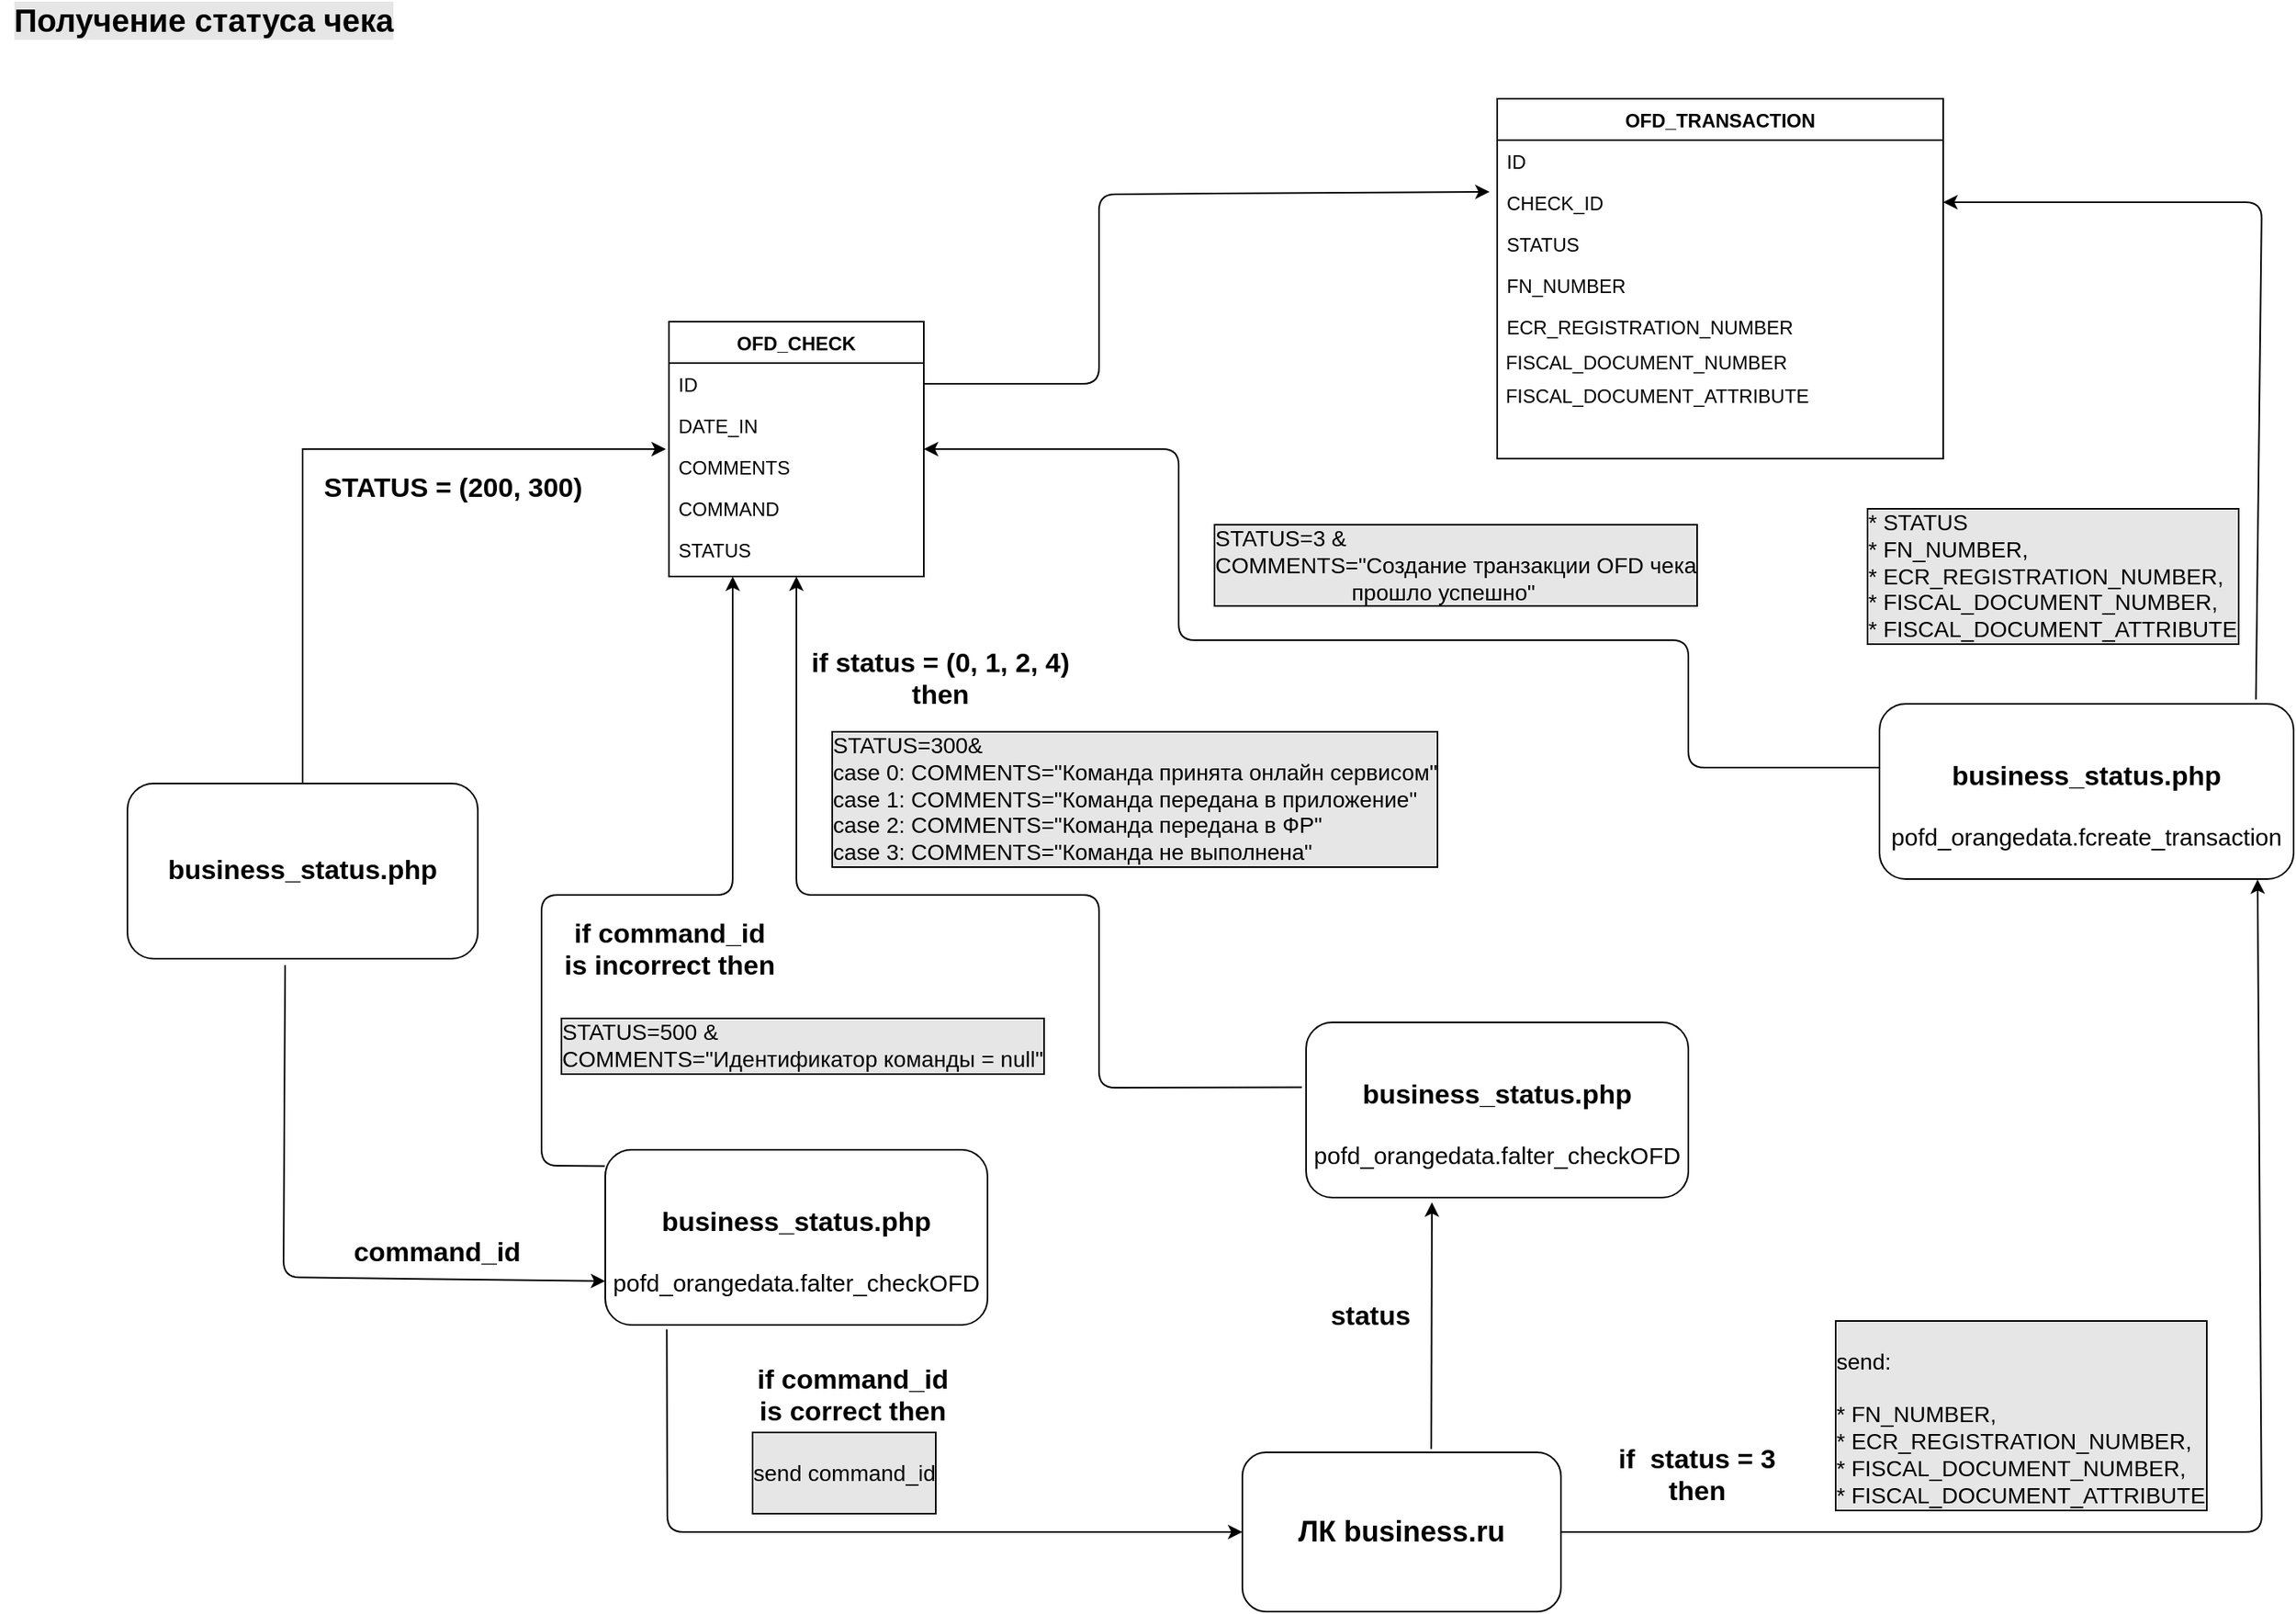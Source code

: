 <mxfile version="12.9.6" type="github"><diagram id="C5RBs43oDa-KdzZeNtuy" name="Page-1"><mxGraphModel dx="866" dy="457" grid="1" gridSize="10" guides="1" tooltips="1" connect="1" arrows="1" fold="1" page="1" pageScale="1" pageWidth="827" pageHeight="1169" math="0" shadow="0"><root><mxCell id="WIyWlLk6GJQsqaUBKTNV-0"/><mxCell id="WIyWlLk6GJQsqaUBKTNV-1" parent="WIyWlLk6GJQsqaUBKTNV-0"/><mxCell id="qi2p8pHKqPYSHHXsWVHH-112" style="edgeStyle=orthogonalEdgeStyle;rounded=0;orthogonalLoop=1;jettySize=auto;html=1;exitX=0.5;exitY=0;exitDx=0;exitDy=0;entryX=-0.012;entryY=0.077;entryDx=0;entryDy=0;entryPerimeter=0;fontSize=12;" edge="1" parent="WIyWlLk6GJQsqaUBKTNV-1" source="qi2p8pHKqPYSHHXsWVHH-23" target="zkfFHV4jXpPFQw0GAbJ--3"><mxGeometry relative="1" as="geometry"/></mxCell><mxCell id="qi2p8pHKqPYSHHXsWVHH-23" value="&lt;div&gt;&lt;br&gt;&lt;/div&gt;&lt;div&gt;&lt;font size=&quot;1&quot;&gt;&lt;b style=&quot;font-size: 17px&quot;&gt;business_status.php&lt;/b&gt;&lt;/font&gt;&lt;/div&gt;&lt;div&gt;&lt;br&gt;&lt;/div&gt;" style="rounded=1;whiteSpace=wrap;html=1;fontSize=15;" vertex="1" parent="WIyWlLk6GJQsqaUBKTNV-1"><mxGeometry x="150" y="550" width="220" height="110" as="geometry"/></mxCell><mxCell id="qi2p8pHKqPYSHHXsWVHH-44" value="&lt;div style=&quot;font-size: 18px&quot;&gt;&lt;b&gt;ЛК business.ru&lt;/b&gt;&lt;/div&gt;" style="rounded=1;whiteSpace=wrap;html=1;fontSize=15;" vertex="1" parent="WIyWlLk6GJQsqaUBKTNV-1"><mxGeometry x="850" y="970" width="200" height="100" as="geometry"/></mxCell><mxCell id="qi2p8pHKqPYSHHXsWVHH-83" value="&lt;div&gt;Получение статуса чека&lt;/div&gt;" style="text;html=1;strokeColor=none;fillColor=none;align=center;verticalAlign=middle;whiteSpace=wrap;rounded=0;labelBackgroundColor=#E6E6E6;fontSize=20;fontStyle=1" vertex="1" parent="WIyWlLk6GJQsqaUBKTNV-1"><mxGeometry x="70" y="60" width="256" height="20" as="geometry"/></mxCell><mxCell id="qi2p8pHKqPYSHHXsWVHH-106" value="" style="endArrow=classic;html=1;fontSize=12;exitX=1;exitY=0.5;exitDx=0;exitDy=0;entryX=-0.017;entryY=0.249;entryDx=0;entryDy=0;entryPerimeter=0;" edge="1" parent="WIyWlLk6GJQsqaUBKTNV-1" source="zkfFHV4jXpPFQw0GAbJ--1" target="qi2p8pHKqPYSHHXsWVHH-88"><mxGeometry width="50" height="50" relative="1" as="geometry"><mxPoint x="840" y="310" as="sourcePoint"/><mxPoint x="890" y="260" as="targetPoint"/><Array as="points"><mxPoint x="760" y="299"/><mxPoint x="760" y="180"/></Array></mxGeometry></mxCell><mxCell id="qi2p8pHKqPYSHHXsWVHH-108" value="STATUS&#xA;" style="text;align=left;verticalAlign=top;spacingLeft=4;spacingRight=4;overflow=hidden;rotatable=0;points=[[0,0.5],[1,0.5]];portConstraint=eastwest;rounded=0;shadow=0;html=0;" vertex="1" parent="WIyWlLk6GJQsqaUBKTNV-1"><mxGeometry x="490" y="390" width="160" height="26" as="geometry"/></mxCell><mxCell id="qi2p8pHKqPYSHHXsWVHH-113" value="STATUS = (200, 300)" style="text;html=1;strokeColor=none;fillColor=none;align=center;verticalAlign=middle;whiteSpace=wrap;rounded=0;labelBackgroundColor=none;fontSize=17;fontStyle=1" vertex="1" parent="WIyWlLk6GJQsqaUBKTNV-1"><mxGeometry x="269" y="340" width="171" height="50" as="geometry"/></mxCell><mxCell id="qi2p8pHKqPYSHHXsWVHH-115" value="&lt;div&gt;&lt;br&gt;&lt;/div&gt;&lt;div&gt;&lt;font size=&quot;1&quot;&gt;&lt;b style=&quot;font-size: 17px&quot;&gt;business_status.php&lt;/b&gt;&lt;/font&gt;&lt;/div&gt;&lt;div&gt;&lt;br&gt;&lt;/div&gt;&lt;div&gt;pofd_orangedata.falter_checkOFD&lt;br&gt;&lt;/div&gt;" style="rounded=1;whiteSpace=wrap;html=1;fontSize=15;" vertex="1" parent="WIyWlLk6GJQsqaUBKTNV-1"><mxGeometry x="450" y="780" width="240" height="110" as="geometry"/></mxCell><mxCell id="qi2p8pHKqPYSHHXsWVHH-116" value="" style="endArrow=classic;html=1;fontSize=17;exitX=0.45;exitY=1.036;exitDx=0;exitDy=0;exitPerimeter=0;entryX=0;entryY=0.75;entryDx=0;entryDy=0;" edge="1" parent="WIyWlLk6GJQsqaUBKTNV-1" source="qi2p8pHKqPYSHHXsWVHH-23" target="qi2p8pHKqPYSHHXsWVHH-115"><mxGeometry width="50" height="50" relative="1" as="geometry"><mxPoint x="470" y="830" as="sourcePoint"/><mxPoint x="520" y="780" as="targetPoint"/><Array as="points"><mxPoint x="248" y="860"/></Array></mxGeometry></mxCell><mxCell id="qi2p8pHKqPYSHHXsWVHH-117" value="command_id" style="text;html=1;align=center;verticalAlign=middle;resizable=0;points=[];autosize=1;fontSize=17;fontStyle=1" vertex="1" parent="WIyWlLk6GJQsqaUBKTNV-1"><mxGeometry x="289" y="830" width="110" height="30" as="geometry"/></mxCell><mxCell id="qi2p8pHKqPYSHHXsWVHH-118" value="" style="endArrow=classic;html=1;fontSize=17;exitX=-0.001;exitY=0.093;exitDx=0;exitDy=0;exitPerimeter=0;entryX=0.25;entryY=1;entryDx=0;entryDy=0;" edge="1" parent="WIyWlLk6GJQsqaUBKTNV-1" source="qi2p8pHKqPYSHHXsWVHH-115" target="zkfFHV4jXpPFQw0GAbJ--0"><mxGeometry width="50" height="50" relative="1" as="geometry"><mxPoint x="470" y="710" as="sourcePoint"/><mxPoint x="520" y="660" as="targetPoint"/><Array as="points"><mxPoint x="410" y="790"/><mxPoint x="410" y="740"/><mxPoint x="410" y="620"/><mxPoint x="530" y="620"/></Array></mxGeometry></mxCell><mxCell id="qi2p8pHKqPYSHHXsWVHH-119" value="&lt;div&gt;&lt;b&gt;if command_id &lt;br&gt;&lt;/b&gt;&lt;/div&gt;&lt;div&gt;&lt;b&gt;is incorrect then&lt;/b&gt;&lt;/div&gt;&lt;div&gt;&lt;b&gt;&lt;br&gt;&lt;/b&gt;&lt;/div&gt;" style="text;html=1;align=center;verticalAlign=middle;resizable=0;points=[];autosize=1;fontSize=17;" vertex="1" parent="WIyWlLk6GJQsqaUBKTNV-1"><mxGeometry x="420" y="630" width="140" height="70" as="geometry"/></mxCell><mxCell id="qi2p8pHKqPYSHHXsWVHH-120" value="&lt;div style=&quot;font-size: 14px&quot;&gt;&lt;span&gt;&lt;font style=&quot;font-size: 14px&quot;&gt;STATUS=500 &amp;amp; &lt;br&gt;&lt;/font&gt;&lt;/span&gt;&lt;/div&gt;&lt;div style=&quot;font-size: 14px&quot;&gt;&lt;span&gt;&lt;font style=&quot;font-size: 14px&quot;&gt;COMMENTS=&quot;Идентификатор команды = null&quot; &lt;/font&gt;&lt;/span&gt;&lt;br style=&quot;font-size: 14px&quot;&gt;&lt;span&gt;&lt;/span&gt;&lt;/div&gt;&lt;div style=&quot;font-size: 14px&quot;&gt;&lt;span&gt;&lt;/span&gt;&lt;/div&gt;" style="text;html=1;fontSize=14;align=left;labelBackgroundColor=#E6E6E6;labelBorderColor=#000000;" vertex="1" parent="WIyWlLk6GJQsqaUBKTNV-1"><mxGeometry x="420" y="690" width="390" height="40" as="geometry"/></mxCell><mxCell id="qi2p8pHKqPYSHHXsWVHH-124" value="" style="endArrow=classic;html=1;fontSize=17;exitX=0.161;exitY=1.025;exitDx=0;exitDy=0;exitPerimeter=0;" edge="1" parent="WIyWlLk6GJQsqaUBKTNV-1" source="qi2p8pHKqPYSHHXsWVHH-115"><mxGeometry width="50" height="50" relative="1" as="geometry"><mxPoint x="530" y="810" as="sourcePoint"/><mxPoint x="850" y="1020" as="targetPoint"/><Array as="points"><mxPoint x="489" y="1020"/></Array></mxGeometry></mxCell><mxCell id="qi2p8pHKqPYSHHXsWVHH-125" value="&lt;div&gt;&lt;b&gt;if command_id &lt;br&gt;&lt;/b&gt;&lt;/div&gt;&lt;div&gt;&lt;b&gt;is correct then&lt;/b&gt;&lt;/div&gt;&lt;div&gt;&lt;b&gt;&lt;br&gt;&lt;/b&gt;&lt;/div&gt;" style="text;html=1;align=center;verticalAlign=middle;resizable=0;points=[];autosize=1;fontSize=17;" vertex="1" parent="WIyWlLk6GJQsqaUBKTNV-1"><mxGeometry x="540" y="910" width="130" height="70" as="geometry"/></mxCell><mxCell id="qi2p8pHKqPYSHHXsWVHH-127" value="&lt;div&gt;&lt;br&gt;&lt;/div&gt;&lt;div&gt;send command_id&lt;/div&gt;&lt;div&gt;&lt;br&gt;&lt;/div&gt;" style="text;html=1;fontSize=14;align=left;labelBackgroundColor=#E6E6E6;labelBorderColor=#000000;" vertex="1" parent="WIyWlLk6GJQsqaUBKTNV-1"><mxGeometry x="540" y="950" width="390" height="40" as="geometry"/></mxCell><mxCell id="qi2p8pHKqPYSHHXsWVHH-128" value="&lt;div&gt;&lt;br&gt;&lt;/div&gt;&lt;div&gt;&lt;font size=&quot;1&quot;&gt;&lt;b style=&quot;font-size: 17px&quot;&gt;business_status.php&lt;/b&gt;&lt;/font&gt;&lt;/div&gt;&lt;div&gt;&lt;br&gt;&lt;/div&gt;&lt;div&gt;pofd_orangedata.falter_checkOFD&lt;br&gt;&lt;/div&gt;" style="rounded=1;whiteSpace=wrap;html=1;fontSize=15;" vertex="1" parent="WIyWlLk6GJQsqaUBKTNV-1"><mxGeometry x="890" y="700" width="240" height="110" as="geometry"/></mxCell><mxCell id="qi2p8pHKqPYSHHXsWVHH-129" value="" style="endArrow=classic;html=1;fontSize=17;exitX=0.593;exitY=-0.021;exitDx=0;exitDy=0;exitPerimeter=0;" edge="1" parent="WIyWlLk6GJQsqaUBKTNV-1" source="qi2p8pHKqPYSHHXsWVHH-44"><mxGeometry width="50" height="50" relative="1" as="geometry"><mxPoint x="920" y="900" as="sourcePoint"/><mxPoint x="969" y="813" as="targetPoint"/></mxGeometry></mxCell><mxCell id="qi2p8pHKqPYSHHXsWVHH-130" value="&lt;div&gt;&lt;b&gt;status&lt;/b&gt;&lt;/div&gt;" style="text;html=1;align=center;verticalAlign=middle;resizable=0;points=[];autosize=1;fontSize=17;" vertex="1" parent="WIyWlLk6GJQsqaUBKTNV-1"><mxGeometry x="900" y="870" width="60" height="30" as="geometry"/></mxCell><mxCell id="qi2p8pHKqPYSHHXsWVHH-131" value="" style="endArrow=classic;html=1;fontSize=17;exitX=-0.011;exitY=0.371;exitDx=0;exitDy=0;exitPerimeter=0;entryX=0.5;entryY=1;entryDx=0;entryDy=0;" edge="1" parent="WIyWlLk6GJQsqaUBKTNV-1" source="qi2p8pHKqPYSHHXsWVHH-128" target="zkfFHV4jXpPFQw0GAbJ--0"><mxGeometry width="50" height="50" relative="1" as="geometry"><mxPoint x="920" y="590" as="sourcePoint"/><mxPoint x="970" y="540" as="targetPoint"/><Array as="points"><mxPoint x="760" y="741"/><mxPoint x="760" y="620"/><mxPoint x="570" y="620"/></Array></mxGeometry></mxCell><mxCell id="qi2p8pHKqPYSHHXsWVHH-132" value="&lt;div&gt;STATUS=300&amp;amp;&lt;/div&gt;&lt;div&gt;case 0: COMMENTS=&quot;Команда принята онлайн сервисом&quot;&lt;/div&gt;&lt;div&gt;case 1: COMMENTS=&quot;Команда передана в приложение&quot;&lt;/div&gt;&lt;div&gt;case 2: COMMENTS=&quot;Команда передана в ФР&quot;&lt;/div&gt;&lt;div&gt;case 3: COMMENTS=&quot;Команда не выполнена&quot;&lt;br&gt;&lt;/div&gt;" style="text;html=1;fontSize=14;align=left;labelBackgroundColor=#E6E6E6;labelBorderColor=#000000;" vertex="1" parent="WIyWlLk6GJQsqaUBKTNV-1"><mxGeometry x="590" y="510" width="390" height="40" as="geometry"/></mxCell><mxCell id="qi2p8pHKqPYSHHXsWVHH-133" value="&lt;div&gt;&lt;b&gt;if status = (0, 1, 2, 4)&lt;/b&gt;&lt;/div&gt;&lt;div&gt;&lt;b&gt;then&lt;/b&gt;&lt;/div&gt;&lt;div&gt;&lt;b&gt;&lt;br&gt;&lt;/b&gt;&lt;/div&gt;" style="text;html=1;align=center;verticalAlign=middle;resizable=0;points=[];autosize=1;fontSize=17;" vertex="1" parent="WIyWlLk6GJQsqaUBKTNV-1"><mxGeometry x="570" y="460" width="180" height="70" as="geometry"/></mxCell><mxCell id="qi2p8pHKqPYSHHXsWVHH-134" value="&lt;div&gt;&lt;br&gt;&lt;/div&gt;&lt;div&gt;&lt;font size=&quot;1&quot;&gt;&lt;b style=&quot;font-size: 17px&quot;&gt;business_status.php&lt;/b&gt;&lt;/font&gt;&lt;/div&gt;&lt;div&gt;&lt;br&gt;&lt;/div&gt;&lt;div&gt;pofd_orangedata.fcreate_transaction&lt;br&gt;&lt;/div&gt;" style="rounded=1;whiteSpace=wrap;html=1;fontSize=15;" vertex="1" parent="WIyWlLk6GJQsqaUBKTNV-1"><mxGeometry x="1250" y="500" width="260" height="110" as="geometry"/></mxCell><mxCell id="qi2p8pHKqPYSHHXsWVHH-135" value="" style="endArrow=classic;html=1;fontSize=17;exitX=1;exitY=0.5;exitDx=0;exitDy=0;entryX=0.913;entryY=1.002;entryDx=0;entryDy=0;entryPerimeter=0;" edge="1" parent="WIyWlLk6GJQsqaUBKTNV-1" source="qi2p8pHKqPYSHHXsWVHH-44" target="qi2p8pHKqPYSHHXsWVHH-134"><mxGeometry width="50" height="50" relative="1" as="geometry"><mxPoint x="1100" y="860" as="sourcePoint"/><mxPoint x="1453" y="610" as="targetPoint"/><Array as="points"><mxPoint x="1490" y="1020"/></Array></mxGeometry></mxCell><mxCell id="qi2p8pHKqPYSHHXsWVHH-136" value="&lt;div&gt;&lt;b&gt;if&amp;nbsp; status = 3 &lt;br&gt;&lt;/b&gt;&lt;/div&gt;&lt;div&gt;&lt;b&gt;then&lt;br&gt;&lt;/b&gt;&lt;/div&gt;&lt;div&gt;&lt;b&gt;&lt;br&gt;&lt;/b&gt;&lt;/div&gt;" style="text;html=1;align=center;verticalAlign=middle;resizable=0;points=[];autosize=1;fontSize=17;" vertex="1" parent="WIyWlLk6GJQsqaUBKTNV-1"><mxGeometry x="1080" y="960" width="110" height="70" as="geometry"/></mxCell><mxCell id="qi2p8pHKqPYSHHXsWVHH-137" value="&lt;div&gt;&lt;br&gt;&lt;/div&gt;&lt;div&gt;send: &lt;br&gt;&lt;/div&gt;&lt;div&gt;&lt;br&gt;* FN_NUMBER,&lt;/div&gt;&lt;div&gt;* ECR_REGISTRATION_NUMBER,&lt;/div&gt;&lt;div&gt;* FISCAL_DOCUMENT_NUMBER,&lt;/div&gt;&lt;div&gt;* FISCAL_DOCUMENT_ATTRIBUTE&lt;br&gt;&lt;/div&gt;" style="text;html=1;fontSize=14;align=left;labelBackgroundColor=#E6E6E6;labelBorderColor=#000000;" vertex="1" parent="WIyWlLk6GJQsqaUBKTNV-1"><mxGeometry x="1220" y="880" width="70" height="120" as="geometry"/></mxCell><mxCell id="qi2p8pHKqPYSHHXsWVHH-146" value="&lt;div&gt;* STATUS&lt;br&gt;* FN_NUMBER,&lt;/div&gt;&lt;div&gt;* ECR_REGISTRATION_NUMBER,&lt;/div&gt;&lt;div&gt;* FISCAL_DOCUMENT_NUMBER,&lt;/div&gt;&lt;div&gt;* FISCAL_DOCUMENT_ATTRIBUTE&lt;br&gt;&lt;/div&gt;" style="text;html=1;fontSize=14;align=left;labelBackgroundColor=#E6E6E6;labelBorderColor=#000000;" vertex="1" parent="WIyWlLk6GJQsqaUBKTNV-1"><mxGeometry x="1240" y="370" width="70" height="120" as="geometry"/></mxCell><mxCell id="qi2p8pHKqPYSHHXsWVHH-141" value="" style="endArrow=classic;html=1;fontSize=17;exitX=0.909;exitY=-0.025;exitDx=0;exitDy=0;exitPerimeter=0;entryX=1;entryY=0.5;entryDx=0;entryDy=0;" edge="1" parent="WIyWlLk6GJQsqaUBKTNV-1" source="qi2p8pHKqPYSHHXsWVHH-134" target="qi2p8pHKqPYSHHXsWVHH-88"><mxGeometry width="50" height="50" relative="1" as="geometry"><mxPoint x="1160" y="420" as="sourcePoint"/><mxPoint x="1486" y="180" as="targetPoint"/><Array as="points"><mxPoint x="1490" y="185"/></Array></mxGeometry></mxCell><mxCell id="qi2p8pHKqPYSHHXsWVHH-148" value="" style="endArrow=classic;html=1;fontSize=17;exitX=0;exitY=0.364;exitDx=0;exitDy=0;exitPerimeter=0;" edge="1" parent="WIyWlLk6GJQsqaUBKTNV-1" source="qi2p8pHKqPYSHHXsWVHH-134"><mxGeometry width="50" height="50" relative="1" as="geometry"><mxPoint x="1050" y="540" as="sourcePoint"/><mxPoint x="650" y="340" as="targetPoint"/><Array as="points"><mxPoint x="1130" y="540"/><mxPoint x="1130" y="460"/><mxPoint x="890" y="460"/><mxPoint x="810" y="460"/><mxPoint x="810" y="340"/></Array></mxGeometry></mxCell><mxCell id="qi2p8pHKqPYSHHXsWVHH-149" value="&lt;div&gt;STATUS=3 &amp;amp; &lt;br&gt;&lt;/div&gt;&lt;div&gt;COMMENTS=&quot;Создание транзакции OFD чека &lt;br&gt;&lt;/div&gt;&lt;div&gt;&amp;nbsp;&amp;nbsp;&amp;nbsp;&amp;nbsp;&amp;nbsp;&amp;nbsp;&amp;nbsp;&amp;nbsp;&amp;nbsp;&amp;nbsp;&amp;nbsp;&amp;nbsp;&amp;nbsp;&amp;nbsp;&amp;nbsp;&amp;nbsp;&amp;nbsp;&amp;nbsp;&amp;nbsp;&amp;nbsp;&amp;nbsp; прошло успешно&quot;&lt;/div&gt;" style="text;html=1;fontSize=14;align=left;labelBackgroundColor=#E6E6E6;labelBorderColor=#000000;" vertex="1" parent="WIyWlLk6GJQsqaUBKTNV-1"><mxGeometry x="830" y="380" width="70" height="120" as="geometry"/></mxCell><mxCell id="qi2p8pHKqPYSHHXsWVHH-86" value="OFD_TRANSACTION&#xA;" style="swimlane;fontStyle=1;align=center;verticalAlign=top;childLayout=stackLayout;horizontal=1;startSize=26;horizontalStack=0;resizeParent=1;resizeLast=0;collapsible=1;marginBottom=0;rounded=0;shadow=0;strokeWidth=1;" vertex="1" parent="WIyWlLk6GJQsqaUBKTNV-1"><mxGeometry x="1010" y="120" width="280" height="226" as="geometry"><mxRectangle x="230" y="140" width="160" height="26" as="alternateBounds"/></mxGeometry></mxCell><mxCell id="qi2p8pHKqPYSHHXsWVHH-87" value="ID" style="text;align=left;verticalAlign=top;spacingLeft=4;spacingRight=4;overflow=hidden;rotatable=0;points=[[0,0.5],[1,0.5]];portConstraint=eastwest;" vertex="1" parent="qi2p8pHKqPYSHHXsWVHH-86"><mxGeometry y="26" width="280" height="26" as="geometry"/></mxCell><mxCell id="qi2p8pHKqPYSHHXsWVHH-88" value="CHECK_ID" style="text;align=left;verticalAlign=top;spacingLeft=4;spacingRight=4;overflow=hidden;rotatable=0;points=[[0,0.5],[1,0.5]];portConstraint=eastwest;rounded=0;shadow=0;html=0;" vertex="1" parent="qi2p8pHKqPYSHHXsWVHH-86"><mxGeometry y="52" width="280" height="26" as="geometry"/></mxCell><mxCell id="qi2p8pHKqPYSHHXsWVHH-89" value="STATUS" style="text;align=left;verticalAlign=top;spacingLeft=4;spacingRight=4;overflow=hidden;rotatable=0;points=[[0,0.5],[1,0.5]];portConstraint=eastwest;rounded=0;shadow=0;html=0;" vertex="1" parent="qi2p8pHKqPYSHHXsWVHH-86"><mxGeometry y="78" width="280" height="26" as="geometry"/></mxCell><mxCell id="qi2p8pHKqPYSHHXsWVHH-90" value="FN_NUMBER" style="text;align=left;verticalAlign=top;spacingLeft=4;spacingRight=4;overflow=hidden;rotatable=0;points=[[0,0.5],[1,0.5]];portConstraint=eastwest;rounded=0;shadow=0;html=0;" vertex="1" parent="qi2p8pHKqPYSHHXsWVHH-86"><mxGeometry y="104" width="280" height="26" as="geometry"/></mxCell><mxCell id="qi2p8pHKqPYSHHXsWVHH-91" value="ECR_REGISTRATION_NUMBER" style="text;align=left;verticalAlign=top;spacingLeft=4;spacingRight=4;overflow=hidden;rotatable=0;points=[[0,0.5],[1,0.5]];portConstraint=eastwest;rounded=0;shadow=0;html=0;" vertex="1" parent="qi2p8pHKqPYSHHXsWVHH-86"><mxGeometry y="130" width="280" height="26" as="geometry"/></mxCell><mxCell id="qi2p8pHKqPYSHHXsWVHH-95" value="&amp;nbsp;FISCAL_DOCUMENT_NUMBER" style="text;html=1;align=left;verticalAlign=middle;resizable=0;points=[];autosize=1;fontSize=12;" vertex="1" parent="qi2p8pHKqPYSHHXsWVHH-86"><mxGeometry y="156" width="280" height="20" as="geometry"/></mxCell><mxCell id="qi2p8pHKqPYSHHXsWVHH-96" value="&amp;nbsp;FISCAL_DOCUMENT_ATTRIBUTE&lt;div&gt;&lt;br&gt;&lt;/div&gt;&lt;div&gt;&lt;br&gt;&lt;/div&gt;" style="text;html=1;align=left;verticalAlign=middle;resizable=0;points=[];autosize=1;fontSize=12;" vertex="1" parent="qi2p8pHKqPYSHHXsWVHH-86"><mxGeometry y="176" width="280" height="50" as="geometry"/></mxCell><mxCell id="zkfFHV4jXpPFQw0GAbJ--0" value="OFD_CHECK" style="swimlane;fontStyle=1;align=center;verticalAlign=top;childLayout=stackLayout;horizontal=1;startSize=26;horizontalStack=0;resizeParent=1;resizeLast=0;collapsible=1;marginBottom=0;rounded=0;shadow=0;strokeWidth=1;" parent="WIyWlLk6GJQsqaUBKTNV-1" vertex="1"><mxGeometry x="490" y="260" width="160" height="160" as="geometry"><mxRectangle x="230" y="140" width="160" height="26" as="alternateBounds"/></mxGeometry></mxCell><mxCell id="zkfFHV4jXpPFQw0GAbJ--1" value="ID" style="text;align=left;verticalAlign=top;spacingLeft=4;spacingRight=4;overflow=hidden;rotatable=0;points=[[0,0.5],[1,0.5]];portConstraint=eastwest;" parent="zkfFHV4jXpPFQw0GAbJ--0" vertex="1"><mxGeometry y="26" width="160" height="26" as="geometry"/></mxCell><mxCell id="zkfFHV4jXpPFQw0GAbJ--2" value="DATE_IN" style="text;align=left;verticalAlign=top;spacingLeft=4;spacingRight=4;overflow=hidden;rotatable=0;points=[[0,0.5],[1,0.5]];portConstraint=eastwest;rounded=0;shadow=0;html=0;" parent="zkfFHV4jXpPFQw0GAbJ--0" vertex="1"><mxGeometry y="52" width="160" height="26" as="geometry"/></mxCell><mxCell id="zkfFHV4jXpPFQw0GAbJ--3" value="COMMENTS" style="text;align=left;verticalAlign=top;spacingLeft=4;spacingRight=4;overflow=hidden;rotatable=0;points=[[0,0.5],[1,0.5]];portConstraint=eastwest;rounded=0;shadow=0;html=0;" parent="zkfFHV4jXpPFQw0GAbJ--0" vertex="1"><mxGeometry y="78" width="160" height="26" as="geometry"/></mxCell><mxCell id="qi2p8pHKqPYSHHXsWVHH-12" value="COMMAND" style="text;align=left;verticalAlign=top;spacingLeft=4;spacingRight=4;overflow=hidden;rotatable=0;points=[[0,0.5],[1,0.5]];portConstraint=eastwest;rounded=0;shadow=0;html=0;" vertex="1" parent="zkfFHV4jXpPFQw0GAbJ--0"><mxGeometry y="104" width="160" height="26" as="geometry"/></mxCell></root></mxGraphModel></diagram></mxfile>